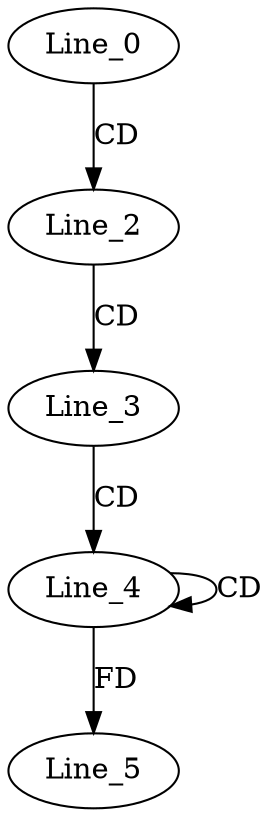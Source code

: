 digraph G {
  Line_0;
  Line_2;
  Line_3;
  Line_4;
  Line_4;
  Line_5;
  Line_0 -> Line_2 [ label="CD" ];
  Line_2 -> Line_3 [ label="CD" ];
  Line_3 -> Line_4 [ label="CD" ];
  Line_4 -> Line_4 [ label="CD" ];
  Line_4 -> Line_5 [ label="FD" ];
}
